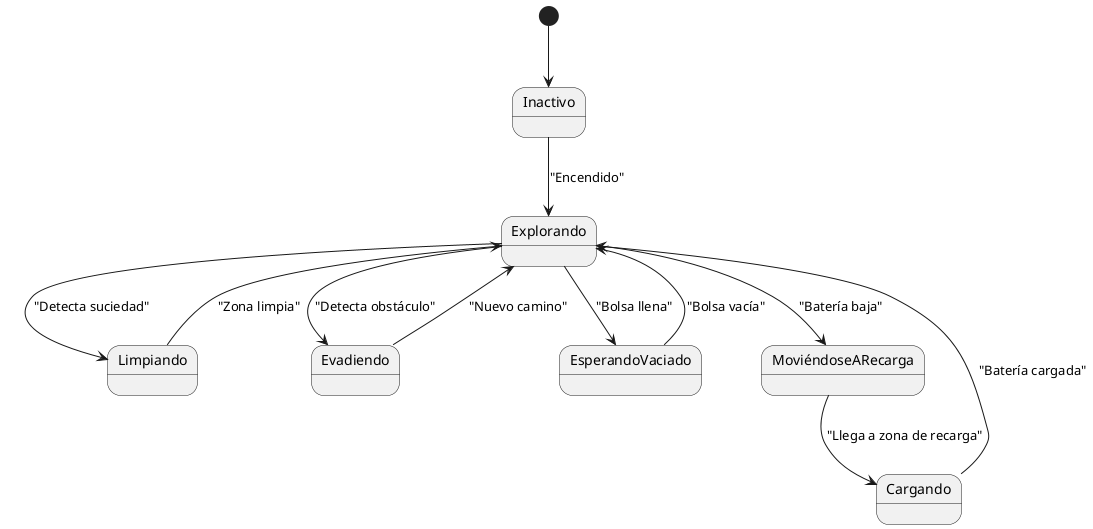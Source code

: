 @startuml
[*] --> Inactivo

Inactivo --> Explorando : "Encendido"
Explorando --> Limpiando : "Detecta suciedad"
Limpiando --> Explorando : "Zona limpia"

Explorando --> Evadiendo : "Detecta obstáculo"
Evadiendo --> Explorando : "Nuevo camino"

Explorando --> EsperandoVaciado : "Bolsa llena"
EsperandoVaciado --> Explorando : "Bolsa vacía"

Explorando --> MoviéndoseARecarga : "Batería baja"
MoviéndoseARecarga --> Cargando : "Llega a zona de recarga"
Cargando --> Explorando : "Batería cargada"

@enduml
